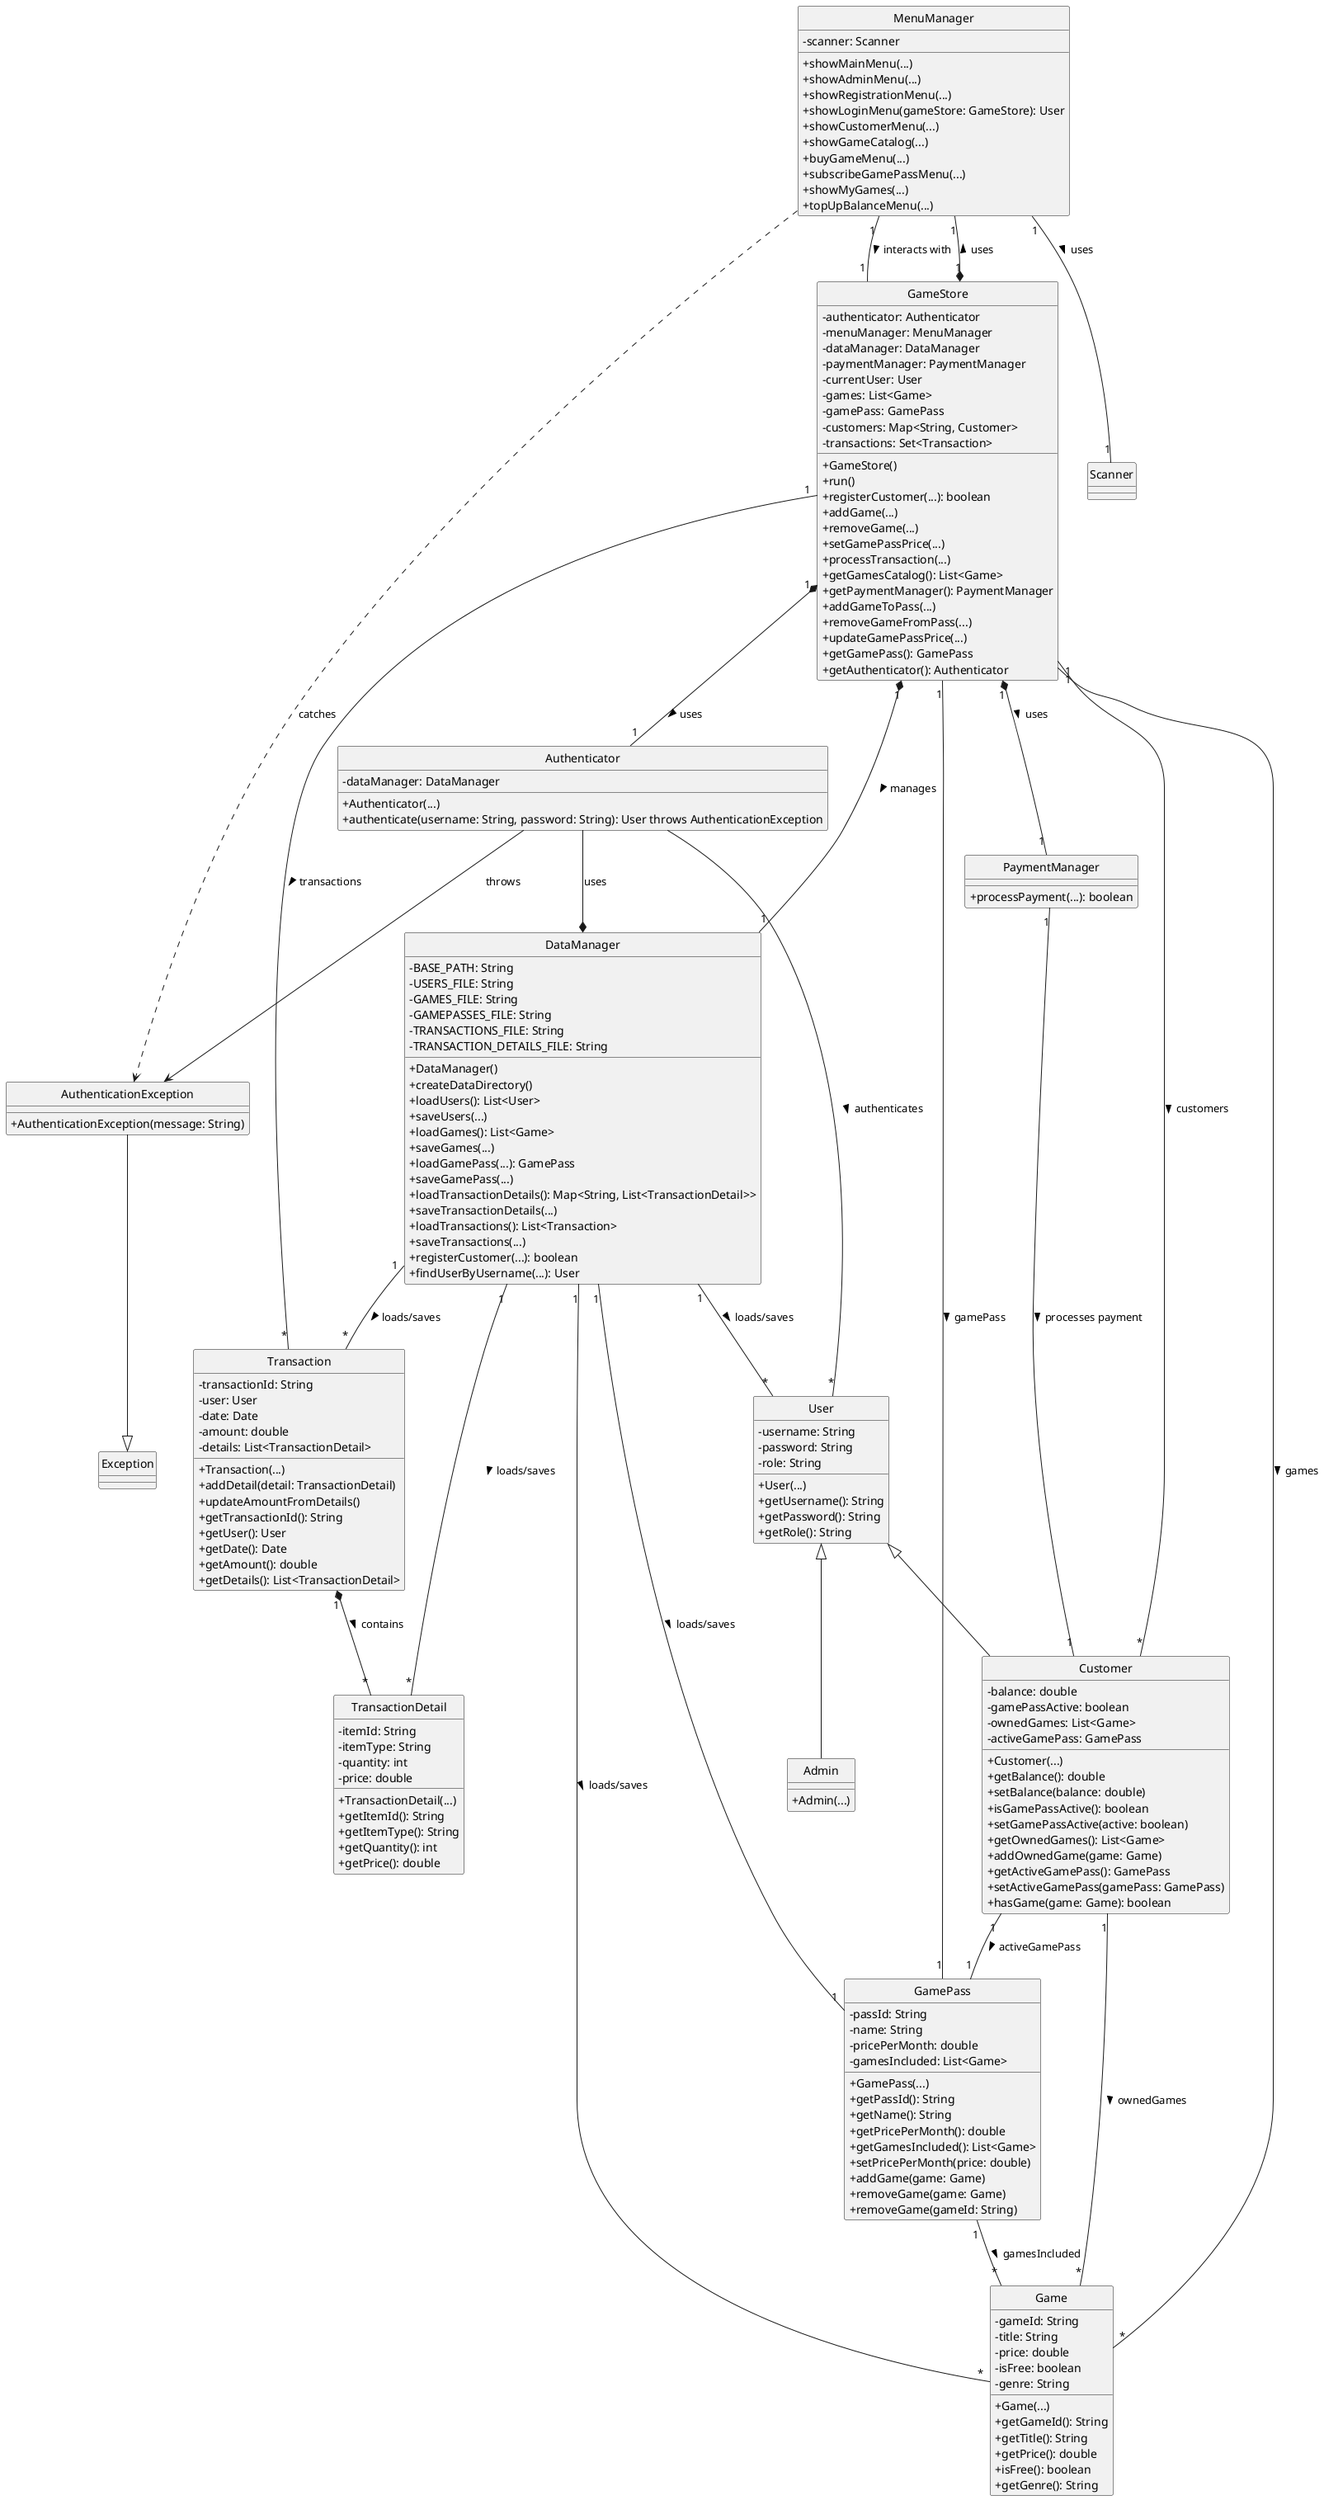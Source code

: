 @startuml

skinparam classAttributeIconSize 0
hide circle

'--- External Classes ---
'class List
'class Map
'class Set
'class Date
'class Scanner
'class Exception
'
'
'--- Main Classes ---

class Game {
    - gameId: String
    - title: String
    - price: double
    - isFree: boolean
    - genre: String
    + Game(...)
    + getGameId(): String
    + getTitle(): String
    + getPrice(): double
    + isFree(): boolean
    + getGenre(): String
}

class User {
    - username: String
    - password: String
    - role: String
    + User(...)
    + getUsername(): String
    + getPassword(): String
    + getRole(): String
}

class Customer {
    - balance: double
    - gamePassActive: boolean
    - ownedGames: List<Game>
    - activeGamePass: GamePass
    + Customer(...)
    + getBalance(): double
    + setBalance(balance: double)
    + isGamePassActive(): boolean
    + setGamePassActive(active: boolean)
    + getOwnedGames(): List<Game>
    + addOwnedGame(game: Game)
    + getActiveGamePass(): GamePass
    + setActiveGamePass(gamePass: GamePass)
    + hasGame(game: Game): boolean
}

class Admin {
    + Admin(...)
}

class GamePass {
    - passId: String
    - name: String
    - pricePerMonth: double
    - gamesIncluded: List<Game>
    + GamePass(...)
    + getPassId(): String
    + getName(): String
    + getPricePerMonth(): double
    + getGamesIncluded(): List<Game>
    + setPricePerMonth(price: double)
    + addGame(game: Game)
    + removeGame(game: Game)
    + removeGame(gameId: String)
}

class Transaction {
    - transactionId: String
    - user: User
    - date: Date
    - amount: double
    - details: List<TransactionDetail>
    + Transaction(...)
    + addDetail(detail: TransactionDetail)
    + updateAmountFromDetails()
    + getTransactionId(): String
    + getUser(): User
    + getDate(): Date
    + getAmount(): double
    + getDetails(): List<TransactionDetail>
}

class TransactionDetail {
    - itemId: String
    - itemType: String
    - quantity: int
    - price: double
    + TransactionDetail(...)
    + getItemId(): String
    + getItemType(): String
    + getQuantity(): int
    + getPrice(): double
}

class Authenticator {
    - dataManager: DataManager
    + Authenticator(...)
    + authenticate(username: String, password: String): User throws AuthenticationException
}

class AuthenticationException {
    + AuthenticationException(message: String)
}

class MenuManager {
    - scanner: Scanner
    + showMainMenu(...)
    + showAdminMenu(...)
    + showRegistrationMenu(...)
    + showLoginMenu(gameStore: GameStore): User
    + showCustomerMenu(...)
    + showGameCatalog(...)
    + buyGameMenu(...)
    + subscribeGamePassMenu(...)
    + showMyGames(...)
    + topUpBalanceMenu(...)
}

class DataManager {
    - BASE_PATH: String
    - USERS_FILE: String
    - GAMES_FILE: String
    - GAMEPASSES_FILE: String
    - TRANSACTIONS_FILE: String
    - TRANSACTION_DETAILS_FILE: String
    + DataManager()
    + createDataDirectory()
    + loadUsers(): List<User>
    + saveUsers(...)
    + loadGames(): List<Game>
    + saveGames(...)
    + loadGamePass(...): GamePass
    + saveGamePass(...)
    + loadTransactionDetails(): Map<String, List<TransactionDetail>>
    + saveTransactionDetails(...)
    + loadTransactions(): List<Transaction>
    + saveTransactions(...)
    + registerCustomer(...): boolean
    + findUserByUsername(...): User
}

class GameStore {
    - authenticator: Authenticator
    - menuManager: MenuManager
    - dataManager: DataManager
    - paymentManager: PaymentManager
    - currentUser: User
    - games: List<Game>
    - gamePass: GamePass
    - customers: Map<String, Customer>
    - transactions: Set<Transaction>
    + GameStore()
    + run()
    + registerCustomer(...): boolean
    + addGame(...)
    + removeGame(...)
    + setGamePassPrice(...)
    + processTransaction(...)
    + getGamesCatalog(): List<Game>
    + getPaymentManager(): PaymentManager
    + addGameToPass(...)
    + removeGameFromPass(...)
    + updateGamePassPrice(...)
    + getGamePass(): GamePass
    + getAuthenticator(): Authenticator
}

class PaymentManager {
    + processPayment(...): boolean
}

'--- Relationships ---

User <|-- Customer
User <|-- Admin

Transaction "1" *-- "*" TransactionDetail : contains >

GameStore "1" *-- "1" DataManager : manages >
GameStore "1" *-- "1" MenuManager : uses >
GameStore "1" *-- "1" Authenticator : uses >
GameStore "1" *-- "1" PaymentManager : uses >
GameStore "1" -- "*" Game : games >
GameStore "1" -- "1" GamePass : gamePass >
GameStore "1" -- "*" Customer : customers >
GameStore "1" -- "*" Transaction : transactions >

Customer "1" -- "*" Game : ownedGames >
Customer "1" -- "1" GamePass : activeGamePass >

GamePass "1" -- "*" Game : gamesIncluded >

DataManager "1" -- "*" User : loads/saves >
DataManager "1" -- "*" Game : loads/saves >
DataManager "1" -- "1" GamePass : loads/saves >
DataManager "1" -- "*" Transaction : loads/saves >
DataManager "1" -- "*" TransactionDetail : loads/saves >

MenuManager "1" -- "1" GameStore : interacts with >
MenuManager "1" -- "1" Scanner : uses >
MenuManager ..> AuthenticationException : catches

Authenticator --* DataManager : uses
Authenticator --> AuthenticationException : throws
Authenticator -- "*" User : authenticates >

PaymentManager "1" -- "1" Customer : processes payment >

AuthenticationException --|> Exception

@enduml
